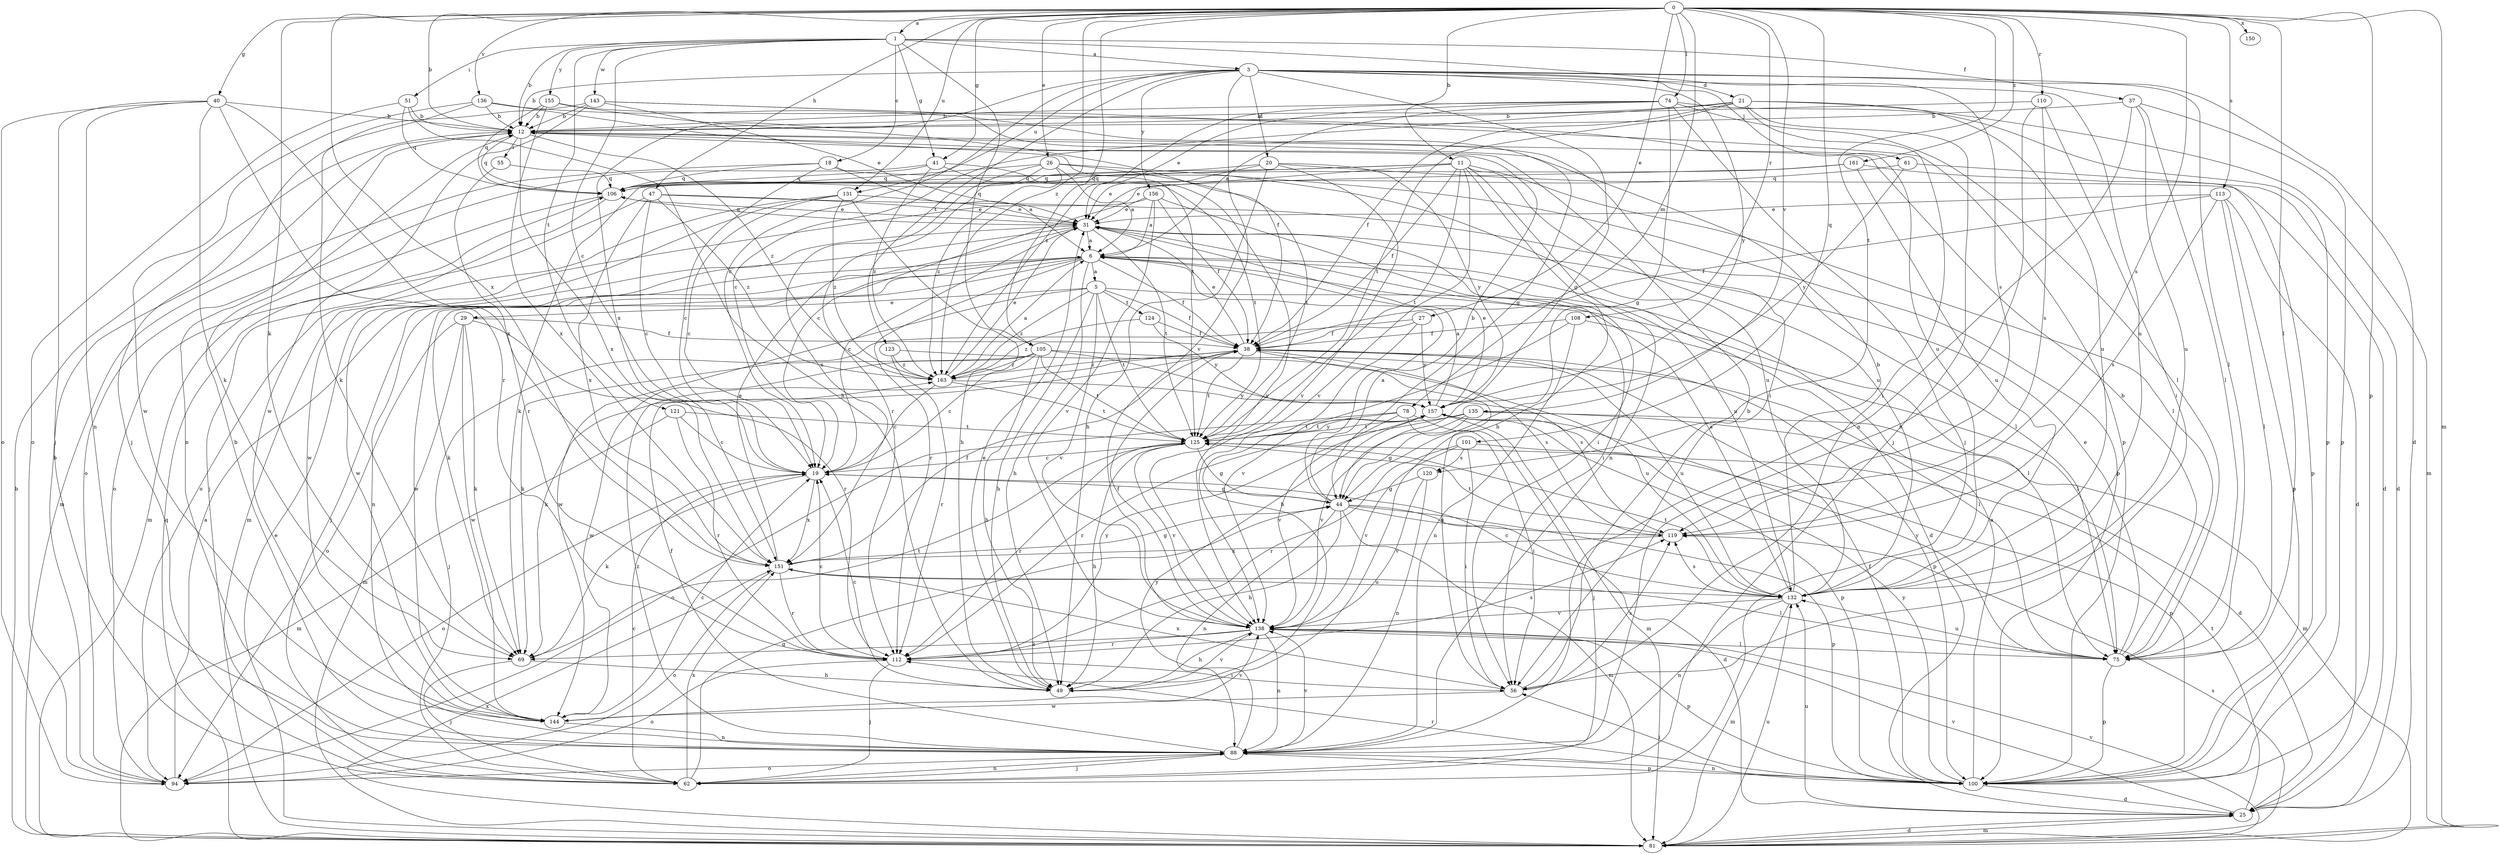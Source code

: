 strict digraph  {
0;
1;
3;
5;
6;
11;
12;
18;
19;
20;
21;
25;
26;
27;
29;
31;
37;
38;
40;
41;
44;
47;
49;
51;
55;
56;
61;
62;
69;
74;
75;
78;
81;
88;
94;
100;
101;
105;
106;
108;
110;
112;
113;
119;
120;
121;
123;
124;
125;
131;
132;
135;
136;
138;
143;
144;
150;
151;
155;
156;
157;
161;
163;
0 -> 1  [label=a];
0 -> 11  [label=b];
0 -> 12  [label=b];
0 -> 26  [label=e];
0 -> 27  [label=e];
0 -> 40  [label=g];
0 -> 41  [label=g];
0 -> 47  [label=h];
0 -> 69  [label=k];
0 -> 74  [label=l];
0 -> 75  [label=l];
0 -> 78  [label=m];
0 -> 81  [label=m];
0 -> 100  [label=p];
0 -> 101  [label=q];
0 -> 105  [label=q];
0 -> 108  [label=r];
0 -> 110  [label=r];
0 -> 113  [label=s];
0 -> 119  [label=s];
0 -> 120  [label=t];
0 -> 131  [label=u];
0 -> 135  [label=v];
0 -> 136  [label=v];
0 -> 150  [label=x];
0 -> 151  [label=x];
0 -> 161  [label=z];
0 -> 163  [label=z];
1 -> 3  [label=a];
1 -> 12  [label=b];
1 -> 18  [label=c];
1 -> 19  [label=c];
1 -> 37  [label=f];
1 -> 41  [label=g];
1 -> 51  [label=i];
1 -> 105  [label=q];
1 -> 119  [label=s];
1 -> 121  [label=t];
1 -> 143  [label=w];
1 -> 155  [label=y];
3 -> 12  [label=b];
3 -> 19  [label=c];
3 -> 20  [label=d];
3 -> 21  [label=d];
3 -> 25  [label=d];
3 -> 44  [label=g];
3 -> 61  [label=j];
3 -> 75  [label=l];
3 -> 123  [label=t];
3 -> 131  [label=u];
3 -> 132  [label=u];
3 -> 138  [label=v];
3 -> 151  [label=x];
3 -> 156  [label=y];
3 -> 157  [label=y];
5 -> 29  [label=e];
5 -> 38  [label=f];
5 -> 49  [label=h];
5 -> 75  [label=l];
5 -> 124  [label=t];
5 -> 125  [label=t];
5 -> 138  [label=v];
5 -> 144  [label=w];
5 -> 163  [label=z];
6 -> 5  [label=a];
6 -> 25  [label=d];
6 -> 38  [label=f];
6 -> 49  [label=h];
6 -> 62  [label=j];
6 -> 69  [label=k];
6 -> 88  [label=n];
6 -> 112  [label=r];
6 -> 144  [label=w];
11 -> 31  [label=e];
11 -> 38  [label=f];
11 -> 49  [label=h];
11 -> 69  [label=k];
11 -> 75  [label=l];
11 -> 88  [label=n];
11 -> 106  [label=q];
11 -> 125  [label=t];
11 -> 132  [label=u];
11 -> 138  [label=v];
12 -> 55  [label=i];
12 -> 88  [label=n];
12 -> 106  [label=q];
12 -> 151  [label=x];
12 -> 163  [label=z];
18 -> 6  [label=a];
18 -> 19  [label=c];
18 -> 81  [label=m];
18 -> 100  [label=p];
18 -> 106  [label=q];
19 -> 44  [label=g];
19 -> 69  [label=k];
19 -> 94  [label=o];
19 -> 151  [label=x];
20 -> 25  [label=d];
20 -> 31  [label=e];
20 -> 49  [label=h];
20 -> 106  [label=q];
20 -> 138  [label=v];
20 -> 157  [label=y];
21 -> 12  [label=b];
21 -> 19  [label=c];
21 -> 38  [label=f];
21 -> 56  [label=i];
21 -> 62  [label=j];
21 -> 81  [label=m];
21 -> 125  [label=t];
21 -> 132  [label=u];
25 -> 81  [label=m];
25 -> 125  [label=t];
25 -> 132  [label=u];
25 -> 138  [label=v];
26 -> 6  [label=a];
26 -> 106  [label=q];
26 -> 112  [label=r];
26 -> 125  [label=t];
26 -> 132  [label=u];
26 -> 151  [label=x];
26 -> 163  [label=z];
27 -> 38  [label=f];
27 -> 49  [label=h];
27 -> 69  [label=k];
27 -> 157  [label=y];
29 -> 38  [label=f];
29 -> 69  [label=k];
29 -> 81  [label=m];
29 -> 94  [label=o];
29 -> 112  [label=r];
29 -> 144  [label=w];
31 -> 6  [label=a];
31 -> 19  [label=c];
31 -> 56  [label=i];
31 -> 106  [label=q];
31 -> 125  [label=t];
31 -> 132  [label=u];
31 -> 144  [label=w];
37 -> 12  [label=b];
37 -> 75  [label=l];
37 -> 88  [label=n];
37 -> 100  [label=p];
37 -> 132  [label=u];
38 -> 31  [label=e];
38 -> 56  [label=i];
38 -> 69  [label=k];
38 -> 100  [label=p];
38 -> 119  [label=s];
38 -> 125  [label=t];
38 -> 132  [label=u];
38 -> 163  [label=z];
40 -> 12  [label=b];
40 -> 62  [label=j];
40 -> 69  [label=k];
40 -> 88  [label=n];
40 -> 94  [label=o];
40 -> 112  [label=r];
40 -> 151  [label=x];
41 -> 94  [label=o];
41 -> 106  [label=q];
41 -> 125  [label=t];
41 -> 138  [label=v];
41 -> 163  [label=z];
44 -> 6  [label=a];
44 -> 12  [label=b];
44 -> 25  [label=d];
44 -> 49  [label=h];
44 -> 81  [label=m];
44 -> 88  [label=n];
44 -> 100  [label=p];
44 -> 119  [label=s];
47 -> 19  [label=c];
47 -> 31  [label=e];
47 -> 75  [label=l];
47 -> 94  [label=o];
47 -> 151  [label=x];
47 -> 163  [label=z];
49 -> 19  [label=c];
49 -> 31  [label=e];
49 -> 138  [label=v];
51 -> 12  [label=b];
51 -> 49  [label=h];
51 -> 94  [label=o];
51 -> 106  [label=q];
55 -> 106  [label=q];
55 -> 112  [label=r];
56 -> 12  [label=b];
56 -> 119  [label=s];
56 -> 144  [label=w];
56 -> 151  [label=x];
61 -> 25  [label=d];
61 -> 106  [label=q];
61 -> 157  [label=y];
62 -> 19  [label=c];
62 -> 44  [label=g];
62 -> 88  [label=n];
62 -> 151  [label=x];
69 -> 49  [label=h];
69 -> 62  [label=j];
69 -> 125  [label=t];
74 -> 6  [label=a];
74 -> 12  [label=b];
74 -> 31  [label=e];
74 -> 44  [label=g];
74 -> 62  [label=j];
74 -> 75  [label=l];
74 -> 100  [label=p];
74 -> 163  [label=z];
75 -> 12  [label=b];
75 -> 31  [label=e];
75 -> 100  [label=p];
75 -> 132  [label=u];
75 -> 157  [label=y];
78 -> 56  [label=i];
78 -> 62  [label=j];
78 -> 94  [label=o];
78 -> 125  [label=t];
78 -> 138  [label=v];
81 -> 12  [label=b];
81 -> 25  [label=d];
81 -> 31  [label=e];
81 -> 106  [label=q];
81 -> 119  [label=s];
81 -> 132  [label=u];
81 -> 138  [label=v];
81 -> 151  [label=x];
88 -> 12  [label=b];
88 -> 38  [label=f];
88 -> 62  [label=j];
88 -> 94  [label=o];
88 -> 100  [label=p];
88 -> 138  [label=v];
88 -> 157  [label=y];
88 -> 163  [label=z];
94 -> 6  [label=a];
94 -> 12  [label=b];
100 -> 6  [label=a];
100 -> 25  [label=d];
100 -> 38  [label=f];
100 -> 56  [label=i];
100 -> 88  [label=n];
100 -> 112  [label=r];
100 -> 157  [label=y];
101 -> 56  [label=i];
101 -> 100  [label=p];
101 -> 112  [label=r];
101 -> 138  [label=v];
101 -> 120  [label=s];
105 -> 19  [label=c];
105 -> 49  [label=h];
105 -> 62  [label=j];
105 -> 75  [label=l];
105 -> 119  [label=s];
105 -> 125  [label=t];
105 -> 144  [label=w];
105 -> 163  [label=z];
106 -> 31  [label=e];
106 -> 62  [label=j];
106 -> 81  [label=m];
108 -> 38  [label=f];
108 -> 75  [label=l];
108 -> 88  [label=n];
108 -> 138  [label=v];
110 -> 12  [label=b];
110 -> 56  [label=i];
110 -> 88  [label=n];
110 -> 119  [label=s];
112 -> 19  [label=c];
112 -> 56  [label=i];
112 -> 62  [label=j];
112 -> 94  [label=o];
112 -> 119  [label=s];
112 -> 157  [label=y];
113 -> 25  [label=d];
113 -> 31  [label=e];
113 -> 38  [label=f];
113 -> 75  [label=l];
113 -> 100  [label=p];
113 -> 119  [label=s];
119 -> 125  [label=t];
119 -> 151  [label=x];
120 -> 44  [label=g];
120 -> 88  [label=n];
120 -> 138  [label=v];
121 -> 19  [label=c];
121 -> 81  [label=m];
121 -> 112  [label=r];
121 -> 125  [label=t];
123 -> 112  [label=r];
123 -> 132  [label=u];
123 -> 163  [label=z];
124 -> 38  [label=f];
124 -> 157  [label=y];
124 -> 163  [label=z];
125 -> 19  [label=c];
125 -> 44  [label=g];
125 -> 49  [label=h];
125 -> 112  [label=r];
125 -> 138  [label=v];
125 -> 157  [label=y];
131 -> 19  [label=c];
131 -> 31  [label=e];
131 -> 49  [label=h];
131 -> 94  [label=o];
131 -> 144  [label=w];
131 -> 163  [label=z];
132 -> 6  [label=a];
132 -> 12  [label=b];
132 -> 19  [label=c];
132 -> 81  [label=m];
132 -> 88  [label=n];
132 -> 119  [label=s];
132 -> 125  [label=t];
132 -> 138  [label=v];
135 -> 25  [label=d];
135 -> 44  [label=g];
135 -> 81  [label=m];
135 -> 112  [label=r];
135 -> 125  [label=t];
135 -> 138  [label=v];
136 -> 12  [label=b];
136 -> 56  [label=i];
136 -> 69  [label=k];
136 -> 125  [label=t];
136 -> 144  [label=w];
138 -> 38  [label=f];
138 -> 49  [label=h];
138 -> 69  [label=k];
138 -> 75  [label=l];
138 -> 88  [label=n];
138 -> 100  [label=p];
138 -> 112  [label=r];
143 -> 12  [label=b];
143 -> 31  [label=e];
143 -> 44  [label=g];
143 -> 62  [label=j];
143 -> 132  [label=u];
143 -> 144  [label=w];
144 -> 19  [label=c];
144 -> 88  [label=n];
144 -> 138  [label=v];
151 -> 31  [label=e];
151 -> 38  [label=f];
151 -> 44  [label=g];
151 -> 75  [label=l];
151 -> 94  [label=o];
151 -> 112  [label=r];
151 -> 132  [label=u];
155 -> 12  [label=b];
155 -> 38  [label=f];
155 -> 100  [label=p];
155 -> 106  [label=q];
155 -> 151  [label=x];
156 -> 6  [label=a];
156 -> 31  [label=e];
156 -> 38  [label=f];
156 -> 56  [label=i];
156 -> 81  [label=m];
156 -> 138  [label=v];
157 -> 6  [label=a];
157 -> 31  [label=e];
157 -> 81  [label=m];
157 -> 100  [label=p];
157 -> 125  [label=t];
161 -> 19  [label=c];
161 -> 100  [label=p];
161 -> 106  [label=q];
161 -> 132  [label=u];
163 -> 6  [label=a];
163 -> 19  [label=c];
163 -> 31  [label=e];
163 -> 125  [label=t];
163 -> 157  [label=y];
}
